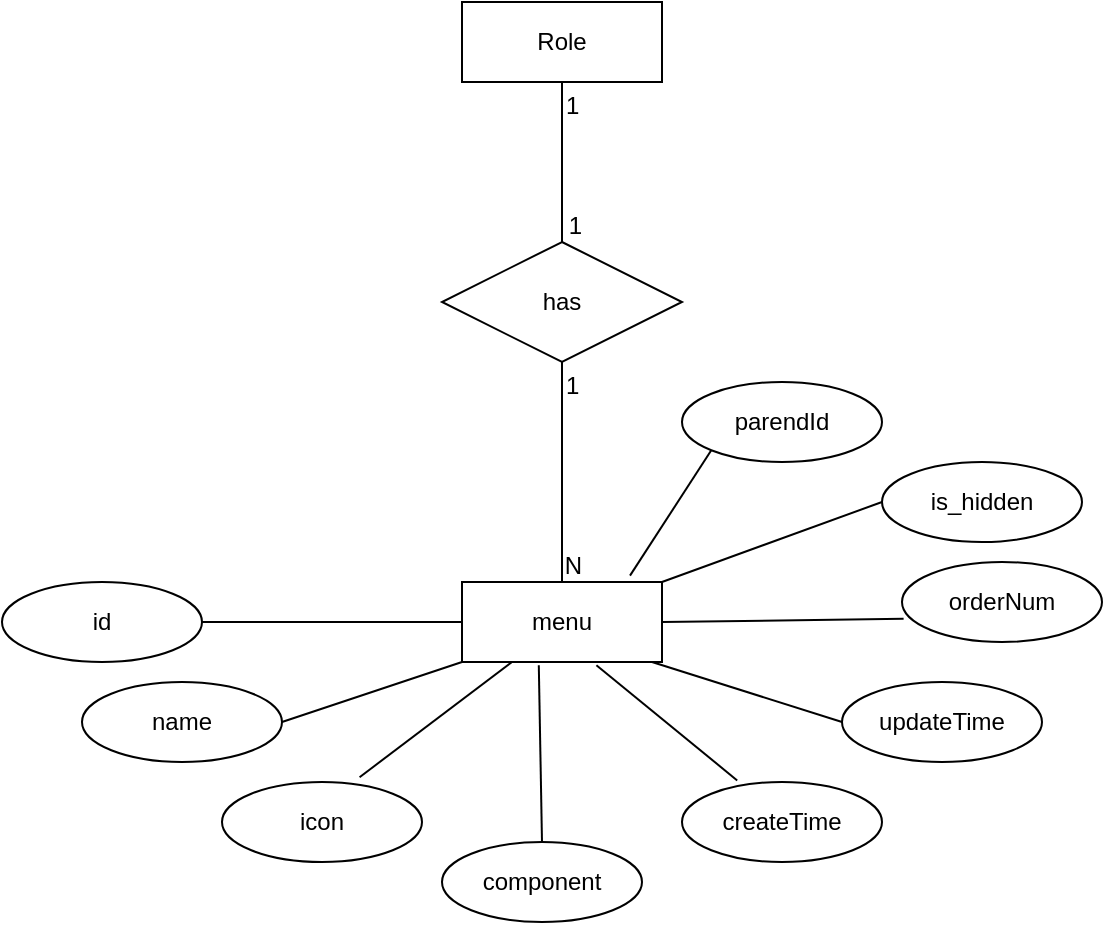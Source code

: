 <mxfile version="17.1.2" type="github">
  <diagram id="NENjk4Dp_AYdqYu3ucQL" name="Page-1">
    <mxGraphModel dx="1153" dy="618" grid="1" gridSize="10" guides="1" tooltips="1" connect="1" arrows="1" fold="1" page="1" pageScale="1" pageWidth="827" pageHeight="1169" math="0" shadow="0">
      <root>
        <mxCell id="0" />
        <mxCell id="1" parent="0" />
        <mxCell id="v3TIHrBx4xovfe4ecz_5-1" value="menu" style="whiteSpace=wrap;html=1;align=center;" parent="1" vertex="1">
          <mxGeometry x="240" y="380" width="100" height="40" as="geometry" />
        </mxCell>
        <mxCell id="v3TIHrBx4xovfe4ecz_5-2" value="id" style="ellipse;whiteSpace=wrap;html=1;align=center;" parent="1" vertex="1">
          <mxGeometry x="10" y="380" width="100" height="40" as="geometry" />
        </mxCell>
        <mxCell id="v3TIHrBx4xovfe4ecz_5-3" value="name" style="ellipse;whiteSpace=wrap;html=1;align=center;" parent="1" vertex="1">
          <mxGeometry x="50" y="430" width="100" height="40" as="geometry" />
        </mxCell>
        <mxCell id="v3TIHrBx4xovfe4ecz_5-4" value="component" style="ellipse;whiteSpace=wrap;html=1;align=center;" parent="1" vertex="1">
          <mxGeometry x="230" y="510" width="100" height="40" as="geometry" />
        </mxCell>
        <mxCell id="v3TIHrBx4xovfe4ecz_5-5" value="icon" style="ellipse;whiteSpace=wrap;html=1;align=center;" parent="1" vertex="1">
          <mxGeometry x="120" y="480" width="100" height="40" as="geometry" />
        </mxCell>
        <mxCell id="v3TIHrBx4xovfe4ecz_5-6" value="createTime" style="ellipse;whiteSpace=wrap;html=1;align=center;" parent="1" vertex="1">
          <mxGeometry x="350" y="480" width="100" height="40" as="geometry" />
        </mxCell>
        <mxCell id="v3TIHrBx4xovfe4ecz_5-7" value="updateTime" style="ellipse;whiteSpace=wrap;html=1;align=center;" parent="1" vertex="1">
          <mxGeometry x="430" y="430" width="100" height="40" as="geometry" />
        </mxCell>
        <mxCell id="v3TIHrBx4xovfe4ecz_5-8" value="is_hidden" style="ellipse;whiteSpace=wrap;html=1;align=center;" parent="1" vertex="1">
          <mxGeometry x="450" y="320" width="100" height="40" as="geometry" />
        </mxCell>
        <mxCell id="v3TIHrBx4xovfe4ecz_5-9" value="orderNum" style="ellipse;whiteSpace=wrap;html=1;align=center;" parent="1" vertex="1">
          <mxGeometry x="460" y="370" width="100" height="40" as="geometry" />
        </mxCell>
        <mxCell id="v3TIHrBx4xovfe4ecz_5-10" value="parendId" style="ellipse;whiteSpace=wrap;html=1;align=center;" parent="1" vertex="1">
          <mxGeometry x="350" y="280" width="100" height="40" as="geometry" />
        </mxCell>
        <mxCell id="v3TIHrBx4xovfe4ecz_5-15" value="" style="endArrow=none;html=1;rounded=0;exitX=1;exitY=0.5;exitDx=0;exitDy=0;entryX=0;entryY=0.5;entryDx=0;entryDy=0;" parent="1" source="v3TIHrBx4xovfe4ecz_5-2" target="v3TIHrBx4xovfe4ecz_5-1" edge="1">
          <mxGeometry relative="1" as="geometry">
            <mxPoint x="300" y="480" as="sourcePoint" />
            <mxPoint x="460" y="480" as="targetPoint" />
          </mxGeometry>
        </mxCell>
        <mxCell id="v3TIHrBx4xovfe4ecz_5-16" value="" style="endArrow=none;html=1;rounded=0;exitX=1;exitY=0.5;exitDx=0;exitDy=0;entryX=0;entryY=1;entryDx=0;entryDy=0;" parent="1" source="v3TIHrBx4xovfe4ecz_5-3" target="v3TIHrBx4xovfe4ecz_5-1" edge="1">
          <mxGeometry relative="1" as="geometry">
            <mxPoint x="170" y="449.5" as="sourcePoint" />
            <mxPoint x="300" y="449.5" as="targetPoint" />
          </mxGeometry>
        </mxCell>
        <mxCell id="v3TIHrBx4xovfe4ecz_5-17" value="" style="endArrow=none;html=1;rounded=0;exitX=0.688;exitY=-0.06;exitDx=0;exitDy=0;entryX=0.25;entryY=1;entryDx=0;entryDy=0;exitPerimeter=0;" parent="1" source="v3TIHrBx4xovfe4ecz_5-5" target="v3TIHrBx4xovfe4ecz_5-1" edge="1">
          <mxGeometry relative="1" as="geometry">
            <mxPoint x="130" y="420" as="sourcePoint" />
            <mxPoint x="260" y="420" as="targetPoint" />
          </mxGeometry>
        </mxCell>
        <mxCell id="v3TIHrBx4xovfe4ecz_5-18" value="" style="endArrow=none;html=1;rounded=0;exitX=0.5;exitY=0;exitDx=0;exitDy=0;entryX=0.384;entryY=1.04;entryDx=0;entryDy=0;entryPerimeter=0;" parent="1" source="v3TIHrBx4xovfe4ecz_5-4" target="v3TIHrBx4xovfe4ecz_5-1" edge="1">
          <mxGeometry relative="1" as="geometry">
            <mxPoint x="230" y="449.5" as="sourcePoint" />
            <mxPoint x="280" y="430" as="targetPoint" />
          </mxGeometry>
        </mxCell>
        <mxCell id="v3TIHrBx4xovfe4ecz_5-19" value="" style="endArrow=none;html=1;rounded=0;exitX=0.672;exitY=1.04;exitDx=0;exitDy=0;entryX=0.276;entryY=-0.02;entryDx=0;entryDy=0;entryPerimeter=0;exitPerimeter=0;" parent="1" source="v3TIHrBx4xovfe4ecz_5-1" target="v3TIHrBx4xovfe4ecz_5-6" edge="1">
          <mxGeometry relative="1" as="geometry">
            <mxPoint x="300" y="440" as="sourcePoint" />
            <mxPoint x="430" y="440" as="targetPoint" />
          </mxGeometry>
        </mxCell>
        <mxCell id="v3TIHrBx4xovfe4ecz_5-20" value="" style="endArrow=none;html=1;rounded=0;exitX=1;exitY=0.5;exitDx=0;exitDy=0;entryX=0;entryY=0.5;entryDx=0;entryDy=0;" parent="1" target="v3TIHrBx4xovfe4ecz_5-7" edge="1">
          <mxGeometry relative="1" as="geometry">
            <mxPoint x="335" y="420" as="sourcePoint" />
            <mxPoint x="465" y="420" as="targetPoint" />
          </mxGeometry>
        </mxCell>
        <mxCell id="v3TIHrBx4xovfe4ecz_5-21" value="" style="endArrow=none;html=1;rounded=0;exitX=1;exitY=0.5;exitDx=0;exitDy=0;entryX=0.008;entryY=0.71;entryDx=0;entryDy=0;entryPerimeter=0;" parent="1" source="v3TIHrBx4xovfe4ecz_5-1" target="v3TIHrBx4xovfe4ecz_5-9" edge="1">
          <mxGeometry relative="1" as="geometry">
            <mxPoint x="350" y="399.5" as="sourcePoint" />
            <mxPoint x="440" y="410" as="targetPoint" />
          </mxGeometry>
        </mxCell>
        <mxCell id="v3TIHrBx4xovfe4ecz_5-22" value="" style="endArrow=none;html=1;rounded=0;exitX=1;exitY=0;exitDx=0;exitDy=0;entryX=0;entryY=0.5;entryDx=0;entryDy=0;" parent="1" source="v3TIHrBx4xovfe4ecz_5-1" target="v3TIHrBx4xovfe4ecz_5-8" edge="1">
          <mxGeometry relative="1" as="geometry">
            <mxPoint x="300" y="340" as="sourcePoint" />
            <mxPoint x="430" y="340" as="targetPoint" />
          </mxGeometry>
        </mxCell>
        <mxCell id="v3TIHrBx4xovfe4ecz_5-24" value="" style="endArrow=none;html=1;rounded=0;exitX=0.84;exitY=-0.08;exitDx=0;exitDy=0;entryX=0;entryY=1;entryDx=0;entryDy=0;exitPerimeter=0;" parent="1" source="v3TIHrBx4xovfe4ecz_5-1" target="v3TIHrBx4xovfe4ecz_5-10" edge="1">
          <mxGeometry relative="1" as="geometry">
            <mxPoint x="225" y="330" as="sourcePoint" />
            <mxPoint x="355" y="330" as="targetPoint" />
          </mxGeometry>
        </mxCell>
        <mxCell id="mpVGbwrtwYT3ZzoZfq30-1" value="Role" style="whiteSpace=wrap;html=1;align=center;" vertex="1" parent="1">
          <mxGeometry x="240" y="90" width="100" height="40" as="geometry" />
        </mxCell>
        <mxCell id="mpVGbwrtwYT3ZzoZfq30-2" value="has" style="shape=rhombus;perimeter=rhombusPerimeter;whiteSpace=wrap;html=1;align=center;" vertex="1" parent="1">
          <mxGeometry x="230" y="210" width="120" height="60" as="geometry" />
        </mxCell>
        <mxCell id="mpVGbwrtwYT3ZzoZfq30-3" value="" style="endArrow=none;html=1;rounded=0;exitX=0.5;exitY=1;exitDx=0;exitDy=0;entryX=0.5;entryY=0;entryDx=0;entryDy=0;" edge="1" parent="1" source="mpVGbwrtwYT3ZzoZfq30-1" target="mpVGbwrtwYT3ZzoZfq30-2">
          <mxGeometry relative="1" as="geometry">
            <mxPoint x="270" y="170" as="sourcePoint" />
            <mxPoint x="430" y="170" as="targetPoint" />
          </mxGeometry>
        </mxCell>
        <mxCell id="mpVGbwrtwYT3ZzoZfq30-4" value="1" style="resizable=0;html=1;align=left;verticalAlign=bottom;" connectable="0" vertex="1" parent="mpVGbwrtwYT3ZzoZfq30-3">
          <mxGeometry x="-1" relative="1" as="geometry">
            <mxPoint y="20" as="offset" />
          </mxGeometry>
        </mxCell>
        <mxCell id="mpVGbwrtwYT3ZzoZfq30-5" value="1" style="resizable=0;html=1;align=right;verticalAlign=bottom;" connectable="0" vertex="1" parent="mpVGbwrtwYT3ZzoZfq30-3">
          <mxGeometry x="1" relative="1" as="geometry">
            <mxPoint x="10" as="offset" />
          </mxGeometry>
        </mxCell>
        <mxCell id="mpVGbwrtwYT3ZzoZfq30-6" value="" style="endArrow=none;html=1;rounded=0;exitX=0.5;exitY=1;exitDx=0;exitDy=0;entryX=0.5;entryY=0;entryDx=0;entryDy=0;" edge="1" parent="1" source="mpVGbwrtwYT3ZzoZfq30-2" target="v3TIHrBx4xovfe4ecz_5-1">
          <mxGeometry relative="1" as="geometry">
            <mxPoint x="260" y="260" as="sourcePoint" />
            <mxPoint x="420" y="260" as="targetPoint" />
          </mxGeometry>
        </mxCell>
        <mxCell id="mpVGbwrtwYT3ZzoZfq30-7" value="1" style="resizable=0;html=1;align=left;verticalAlign=bottom;" connectable="0" vertex="1" parent="mpVGbwrtwYT3ZzoZfq30-6">
          <mxGeometry x="-1" relative="1" as="geometry">
            <mxPoint y="20" as="offset" />
          </mxGeometry>
        </mxCell>
        <mxCell id="mpVGbwrtwYT3ZzoZfq30-8" value="N" style="resizable=0;html=1;align=right;verticalAlign=bottom;" connectable="0" vertex="1" parent="mpVGbwrtwYT3ZzoZfq30-6">
          <mxGeometry x="1" relative="1" as="geometry">
            <mxPoint x="10" as="offset" />
          </mxGeometry>
        </mxCell>
      </root>
    </mxGraphModel>
  </diagram>
</mxfile>

